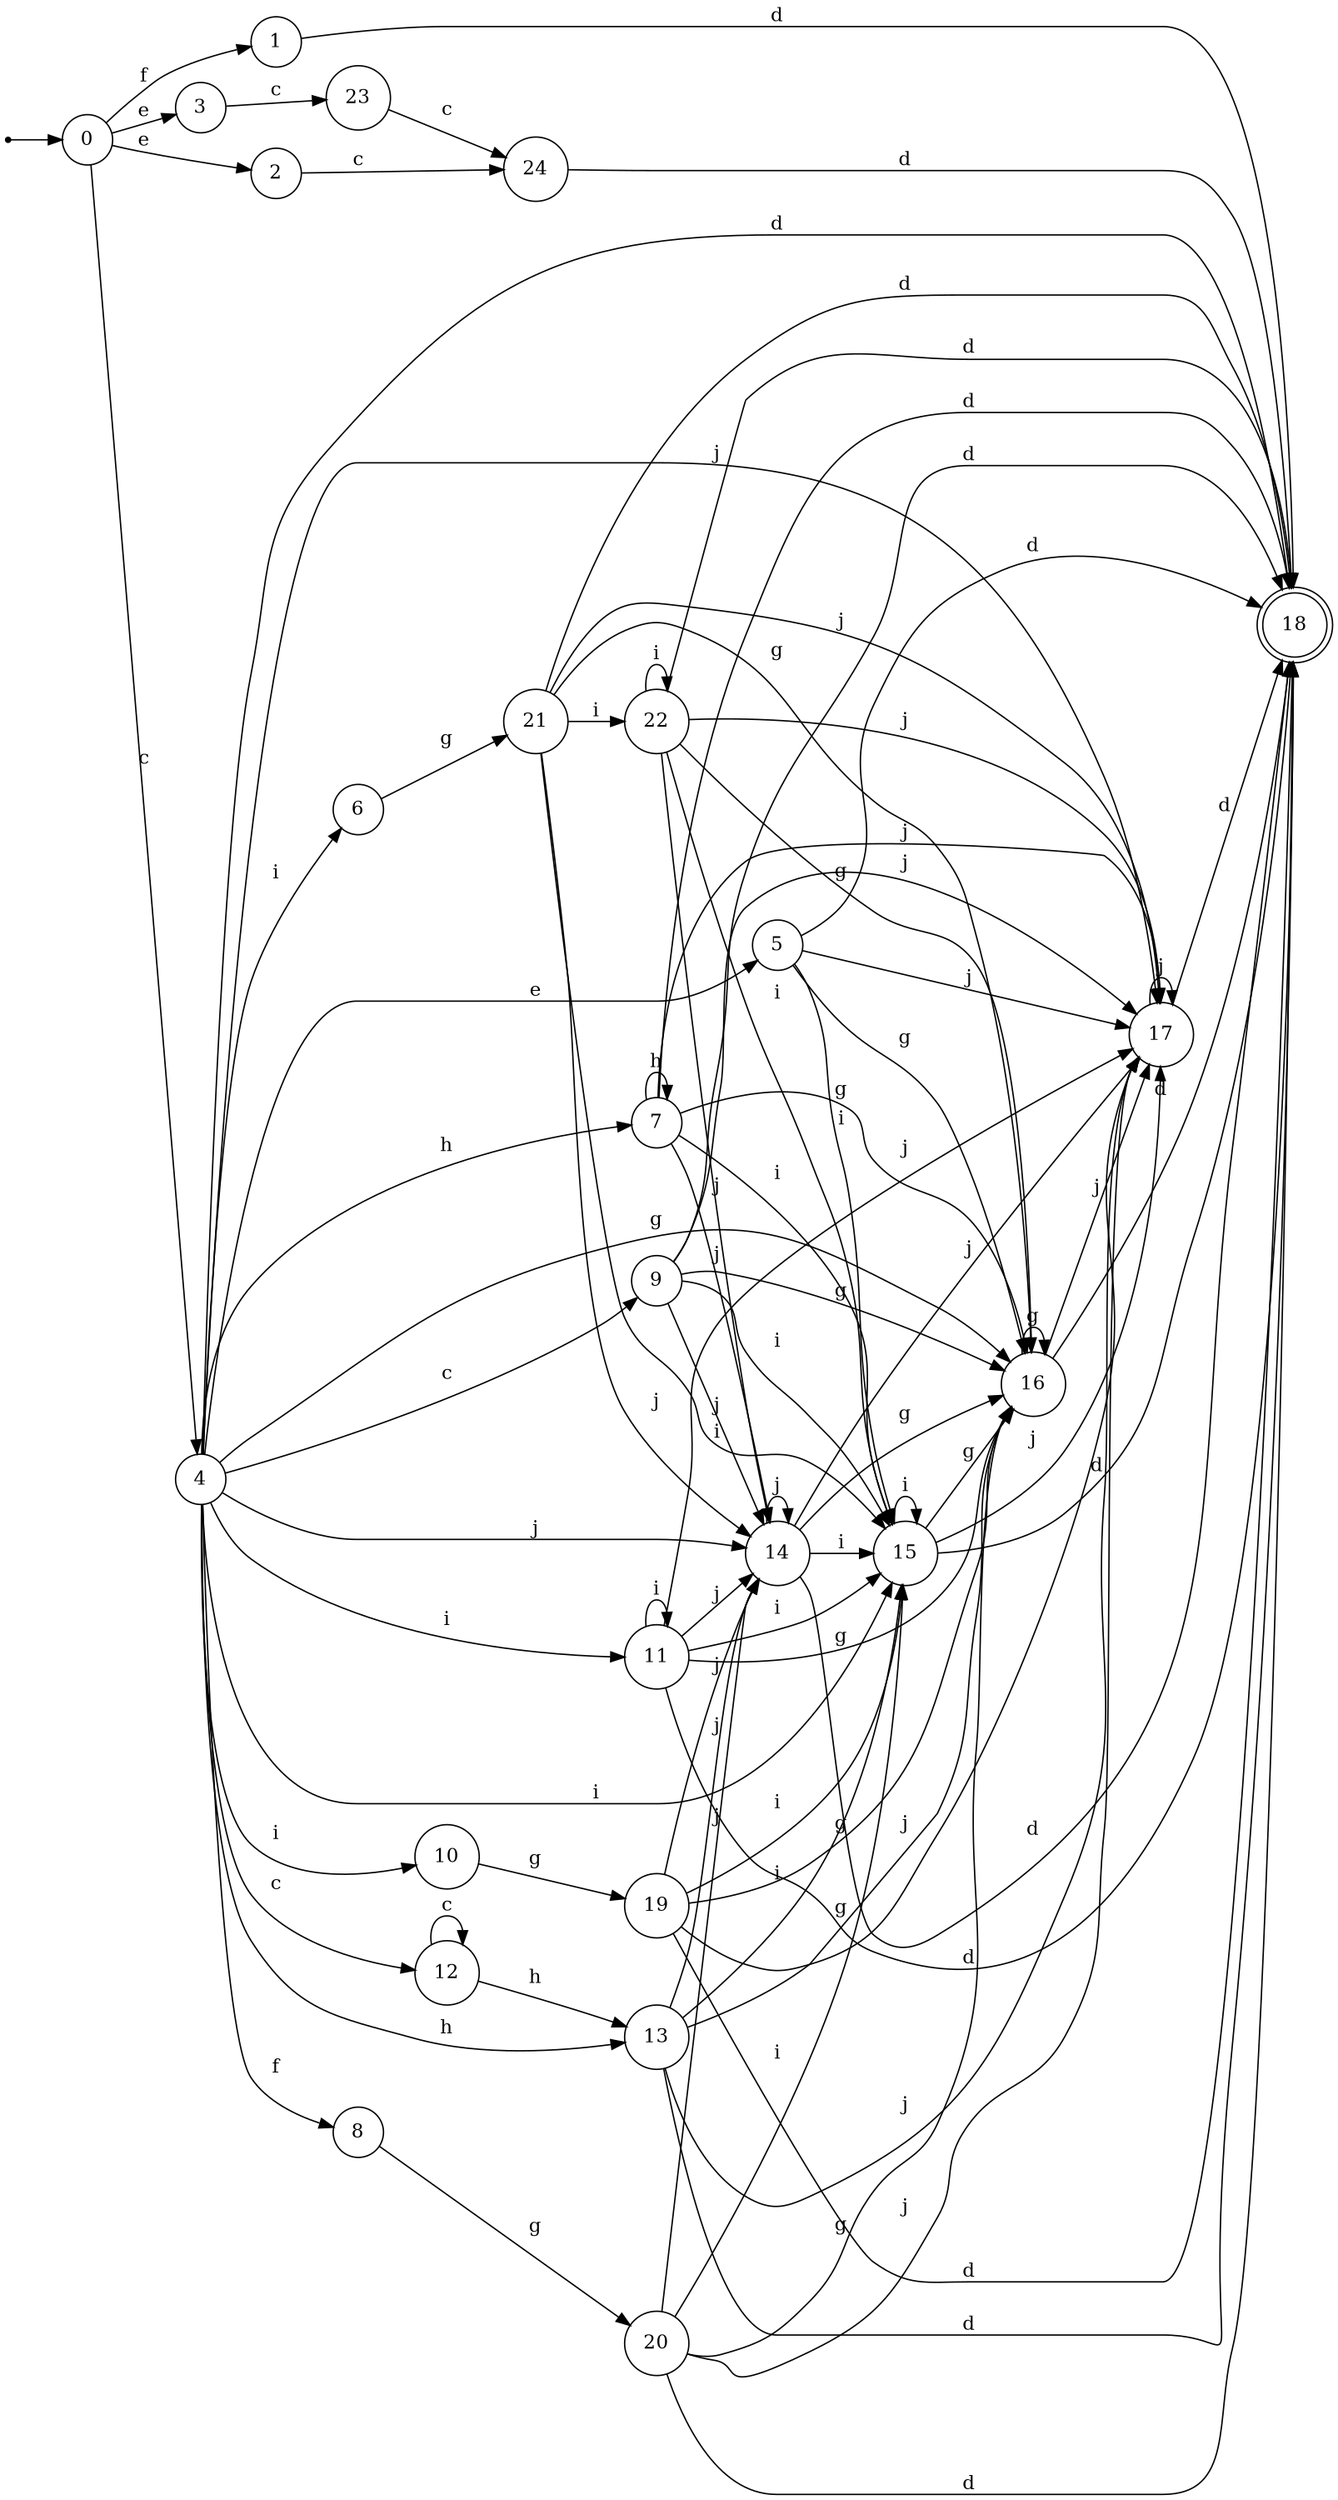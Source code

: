 digraph finite_state_machine {
rankdir=LR;
size="20,20";
node [shape = point]; "dummy0"
node [shape = circle]; "0";
"dummy0" -> "0";
node [shape = circle]; "1";
node [shape = circle]; "2";
node [shape = circle]; "3";
node [shape = circle]; "4";
node [shape = circle]; "5";
node [shape = circle]; "6";
node [shape = circle]; "7";
node [shape = circle]; "8";
node [shape = circle]; "9";
node [shape = circle]; "10";
node [shape = circle]; "11";
node [shape = circle]; "12";
node [shape = circle]; "13";
node [shape = circle]; "14";
node [shape = circle]; "15";
node [shape = circle]; "16";
node [shape = circle]; "17";
node [shape = doublecircle]; "18";node [shape = circle]; "19";
node [shape = circle]; "20";
node [shape = circle]; "21";
node [shape = circle]; "22";
node [shape = circle]; "23";
node [shape = circle]; "24";
"0" -> "1" [label = "f"];
 "0" -> "2" [label = "e"];
 "0" -> "3" [label = "e"];
 "0" -> "4" [label = "c"];
 "4" -> "5" [label = "e"];
 "4" -> "10" [label = "i"];
 "4" -> "11" [label = "i"];
 "4" -> "6" [label = "i"];
 "4" -> "15" [label = "i"];
 "4" -> "13" [label = "h"];
 "4" -> "7" [label = "h"];
 "4" -> "8" [label = "f"];
 "4" -> "9" [label = "c"];
 "4" -> "12" [label = "c"];
 "4" -> "17" [label = "j"];
 "4" -> "14" [label = "j"];
 "4" -> "16" [label = "g"];
 "4" -> "18" [label = "d"];
 "17" -> "17" [label = "j"];
 "17" -> "18" [label = "d"];
 "16" -> "16" [label = "g"];
 "16" -> "17" [label = "j"];
 "16" -> "18" [label = "d"];
 "15" -> "15" [label = "i"];
 "15" -> "16" [label = "g"];
 "15" -> "17" [label = "j"];
 "15" -> "18" [label = "d"];
 "14" -> "17" [label = "j"];
 "14" -> "14" [label = "j"];
 "14" -> "15" [label = "i"];
 "14" -> "16" [label = "g"];
 "14" -> "18" [label = "d"];
 "13" -> "17" [label = "j"];
 "13" -> "14" [label = "j"];
 "13" -> "15" [label = "i"];
 "13" -> "16" [label = "g"];
 "13" -> "18" [label = "d"];
 "12" -> "12" [label = "c"];
 "12" -> "13" [label = "h"];
 "11" -> "11" [label = "i"];
 "11" -> "15" [label = "i"];
 "11" -> "17" [label = "j"];
 "11" -> "14" [label = "j"];
 "11" -> "16" [label = "g"];
 "11" -> "18" [label = "d"];
 "10" -> "19" [label = "g"];
 "19" -> "17" [label = "j"];
 "19" -> "14" [label = "j"];
 "19" -> "15" [label = "i"];
 "19" -> "16" [label = "g"];
 "19" -> "18" [label = "d"];
 "9" -> "17" [label = "j"];
 "9" -> "14" [label = "j"];
 "9" -> "15" [label = "i"];
 "9" -> "16" [label = "g"];
 "9" -> "18" [label = "d"];
 "8" -> "20" [label = "g"];
 "20" -> "17" [label = "j"];
 "20" -> "14" [label = "j"];
 "20" -> "15" [label = "i"];
 "20" -> "16" [label = "g"];
 "20" -> "18" [label = "d"];
 "7" -> "7" [label = "h"];
 "7" -> "17" [label = "j"];
 "7" -> "14" [label = "j"];
 "7" -> "15" [label = "i"];
 "7" -> "16" [label = "g"];
 "7" -> "18" [label = "d"];
 "6" -> "21" [label = "g"];
 "21" -> "22" [label = "i"];
 "21" -> "15" [label = "i"];
 "21" -> "17" [label = "j"];
 "21" -> "14" [label = "j"];
 "21" -> "16" [label = "g"];
 "21" -> "18" [label = "d"];
 "22" -> "22" [label = "i"];
 "22" -> "15" [label = "i"];
 "22" -> "17" [label = "j"];
 "22" -> "14" [label = "j"];
 "22" -> "16" [label = "g"];
 "22" -> "18" [label = "d"];
 "5" -> "15" [label = "i"];
 "5" -> "16" [label = "g"];
 "5" -> "17" [label = "j"];
 "5" -> "18" [label = "d"];
 "3" -> "23" [label = "c"];
 "23" -> "24" [label = "c"];
 "24" -> "18" [label = "d"];
 "2" -> "24" [label = "c"];
 "1" -> "18" [label = "d"];
 }
